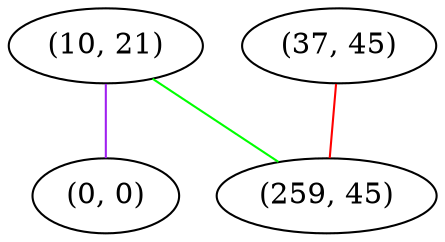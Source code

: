graph "" {
"(10, 21)";
"(0, 0)";
"(37, 45)";
"(259, 45)";
"(10, 21)" -- "(0, 0)"  [color=purple, key=0, weight=4];
"(10, 21)" -- "(259, 45)"  [color=green, key=0, weight=2];
"(37, 45)" -- "(259, 45)"  [color=red, key=0, weight=1];
}
